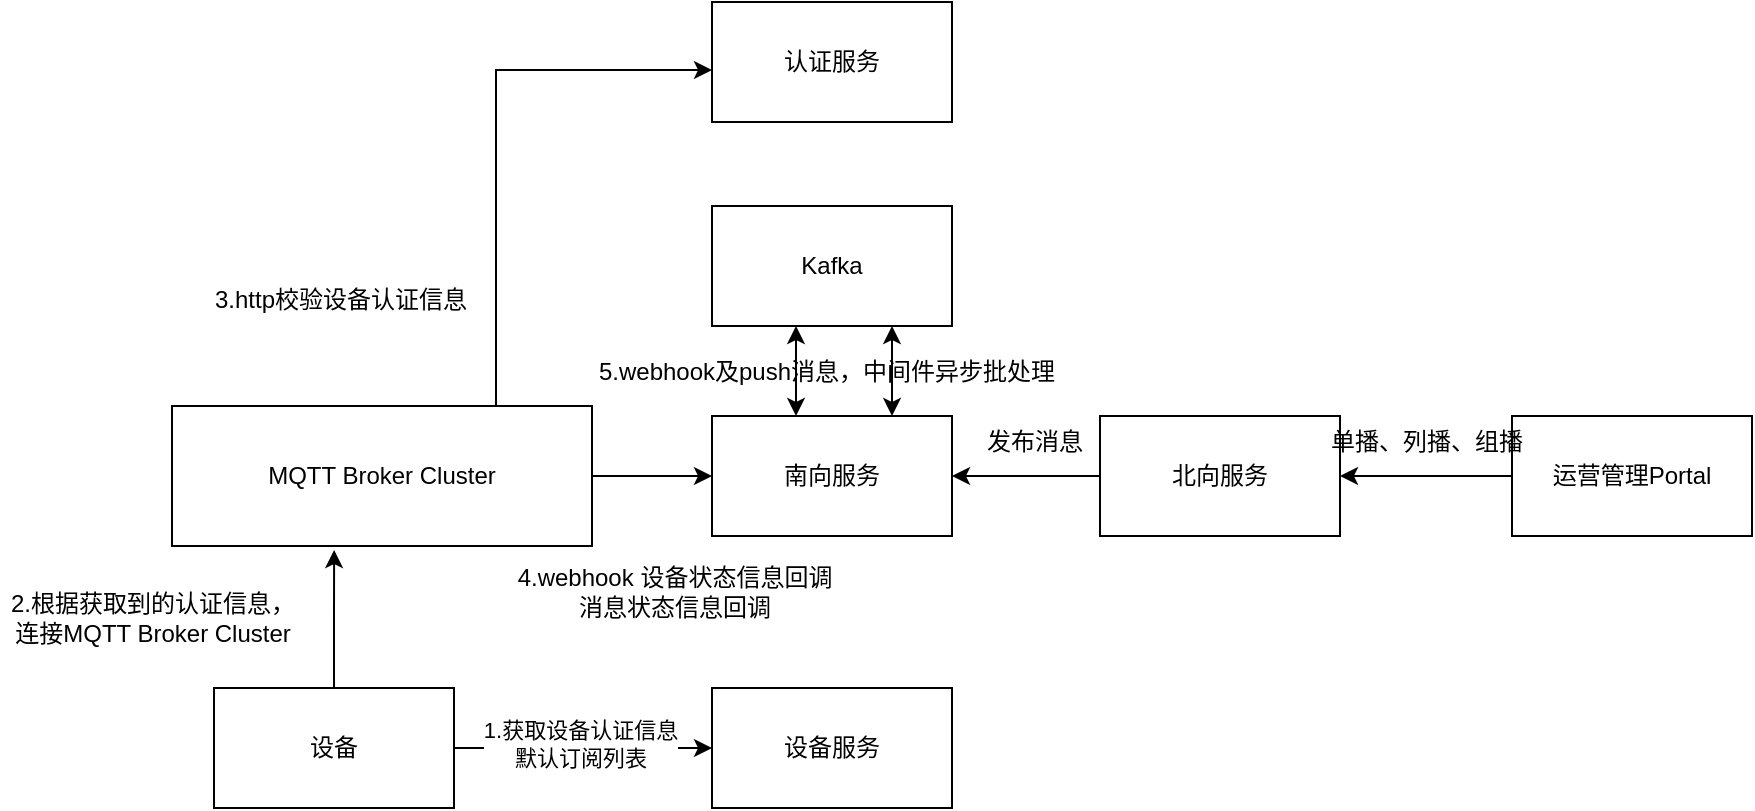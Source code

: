 <mxfile version="14.2.9" type="github">
  <diagram id="3r4db8EQs7idlHm0eR0u" name="第 1 页">
    <mxGraphModel dx="1260" dy="874" grid="0" gridSize="10" guides="1" tooltips="1" connect="1" arrows="1" fold="1" page="0" pageScale="1" pageWidth="827" pageHeight="1169" math="0" shadow="0">
      <root>
        <mxCell id="0" />
        <mxCell id="1" parent="0" />
        <mxCell id="bzTYLXjKifPnCs00Gsb_-12" value="" style="edgeStyle=orthogonalEdgeStyle;rounded=0;orthogonalLoop=1;jettySize=auto;html=1;" edge="1" parent="1" source="bzTYLXjKifPnCs00Gsb_-1" target="bzTYLXjKifPnCs00Gsb_-2">
          <mxGeometry relative="1" as="geometry">
            <Array as="points">
              <mxPoint x="152" y="-58" />
            </Array>
          </mxGeometry>
        </mxCell>
        <mxCell id="bzTYLXjKifPnCs00Gsb_-17" value="" style="edgeStyle=orthogonalEdgeStyle;rounded=0;orthogonalLoop=1;jettySize=auto;html=1;" edge="1" parent="1" source="bzTYLXjKifPnCs00Gsb_-1" target="bzTYLXjKifPnCs00Gsb_-3">
          <mxGeometry relative="1" as="geometry" />
        </mxCell>
        <mxCell id="bzTYLXjKifPnCs00Gsb_-1" value="MQTT Broker Cluster" style="rounded=0;whiteSpace=wrap;html=1;" vertex="1" parent="1">
          <mxGeometry x="-10" y="110" width="210" height="70" as="geometry" />
        </mxCell>
        <mxCell id="bzTYLXjKifPnCs00Gsb_-2" value="认证服务" style="rounded=0;whiteSpace=wrap;html=1;" vertex="1" parent="1">
          <mxGeometry x="260" y="-92" width="120" height="60" as="geometry" />
        </mxCell>
        <mxCell id="bzTYLXjKifPnCs00Gsb_-28" value="" style="edgeStyle=orthogonalEdgeStyle;rounded=0;orthogonalLoop=1;jettySize=auto;html=1;startArrow=classic;startFill=1;" edge="1" parent="1" source="bzTYLXjKifPnCs00Gsb_-3" target="bzTYLXjKifPnCs00Gsb_-7">
          <mxGeometry relative="1" as="geometry">
            <Array as="points">
              <mxPoint x="350" y="87" />
              <mxPoint x="350" y="87" />
            </Array>
          </mxGeometry>
        </mxCell>
        <mxCell id="bzTYLXjKifPnCs00Gsb_-3" value="南向服务" style="rounded=0;whiteSpace=wrap;html=1;" vertex="1" parent="1">
          <mxGeometry x="260" y="115" width="120" height="60" as="geometry" />
        </mxCell>
        <mxCell id="bzTYLXjKifPnCs00Gsb_-10" value="" style="edgeStyle=orthogonalEdgeStyle;rounded=0;orthogonalLoop=1;jettySize=auto;html=1;" edge="1" parent="1" source="bzTYLXjKifPnCs00Gsb_-5" target="bzTYLXjKifPnCs00Gsb_-8">
          <mxGeometry relative="1" as="geometry" />
        </mxCell>
        <mxCell id="bzTYLXjKifPnCs00Gsb_-11" value="1.获取设备认证信息&lt;br&gt;默认订阅列表" style="edgeLabel;html=1;align=center;verticalAlign=middle;resizable=0;points=[];" vertex="1" connectable="0" parent="bzTYLXjKifPnCs00Gsb_-10">
          <mxGeometry x="-0.282" y="2" relative="1" as="geometry">
            <mxPoint x="16" as="offset" />
          </mxGeometry>
        </mxCell>
        <mxCell id="bzTYLXjKifPnCs00Gsb_-13" value="" style="edgeStyle=orthogonalEdgeStyle;rounded=0;orthogonalLoop=1;jettySize=auto;html=1;entryX=0.386;entryY=1.029;entryDx=0;entryDy=0;entryPerimeter=0;" edge="1" parent="1" source="bzTYLXjKifPnCs00Gsb_-5" target="bzTYLXjKifPnCs00Gsb_-1">
          <mxGeometry relative="1" as="geometry" />
        </mxCell>
        <mxCell id="bzTYLXjKifPnCs00Gsb_-5" value="设备" style="rounded=0;whiteSpace=wrap;html=1;" vertex="1" parent="1">
          <mxGeometry x="11" y="251" width="120" height="60" as="geometry" />
        </mxCell>
        <mxCell id="bzTYLXjKifPnCs00Gsb_-7" value="Kafka" style="rounded=0;whiteSpace=wrap;html=1;" vertex="1" parent="1">
          <mxGeometry x="260" y="10" width="120" height="60" as="geometry" />
        </mxCell>
        <mxCell id="bzTYLXjKifPnCs00Gsb_-8" value="设备服务" style="rounded=0;whiteSpace=wrap;html=1;" vertex="1" parent="1">
          <mxGeometry x="260" y="251" width="120" height="60" as="geometry" />
        </mxCell>
        <mxCell id="bzTYLXjKifPnCs00Gsb_-14" value="2.根据获取到的认证信息，&lt;br&gt;连接MQTT Broker Cluster" style="text;html=1;align=center;verticalAlign=middle;resizable=0;points=[];autosize=1;" vertex="1" parent="1">
          <mxGeometry x="-96" y="200" width="152" height="32" as="geometry" />
        </mxCell>
        <mxCell id="bzTYLXjKifPnCs00Gsb_-15" value="3.http校验设备认证信息" style="text;html=1;align=center;verticalAlign=middle;resizable=0;points=[];autosize=1;" vertex="1" parent="1">
          <mxGeometry x="6" y="48" width="136" height="18" as="geometry" />
        </mxCell>
        <mxCell id="bzTYLXjKifPnCs00Gsb_-25" value="" style="edgeStyle=orthogonalEdgeStyle;rounded=0;orthogonalLoop=1;jettySize=auto;html=1;" edge="1" parent="1" source="bzTYLXjKifPnCs00Gsb_-16" target="bzTYLXjKifPnCs00Gsb_-3">
          <mxGeometry relative="1" as="geometry" />
        </mxCell>
        <mxCell id="bzTYLXjKifPnCs00Gsb_-16" value="北向服务" style="rounded=0;whiteSpace=wrap;html=1;" vertex="1" parent="1">
          <mxGeometry x="454" y="115" width="120" height="60" as="geometry" />
        </mxCell>
        <mxCell id="bzTYLXjKifPnCs00Gsb_-18" value="4.webhook 设备状态信息回调&lt;br&gt;消息状态信息回调" style="text;html=1;align=center;verticalAlign=middle;resizable=0;points=[];autosize=1;" vertex="1" parent="1">
          <mxGeometry x="157" y="187" width="167" height="32" as="geometry" />
        </mxCell>
        <mxCell id="bzTYLXjKifPnCs00Gsb_-24" value="" style="edgeStyle=orthogonalEdgeStyle;rounded=0;orthogonalLoop=1;jettySize=auto;html=1;" edge="1" parent="1" source="bzTYLXjKifPnCs00Gsb_-19" target="bzTYLXjKifPnCs00Gsb_-16">
          <mxGeometry relative="1" as="geometry" />
        </mxCell>
        <mxCell id="bzTYLXjKifPnCs00Gsb_-19" value="&lt;p class=&quot;p0&quot; style=&quot;margin-top: 0pt ; margin-bottom: 0pt&quot;&gt;&lt;span&gt;运营管理&lt;font style=&quot;font-size: 12px&quot;&gt;Portal&lt;/font&gt;&lt;/span&gt;&lt;/p&gt;" style="rounded=0;whiteSpace=wrap;html=1;" vertex="1" parent="1">
          <mxGeometry x="660" y="115" width="120" height="60" as="geometry" />
        </mxCell>
        <mxCell id="bzTYLXjKifPnCs00Gsb_-26" value="发布消息" style="text;html=1;align=center;verticalAlign=middle;resizable=0;points=[];autosize=1;" vertex="1" parent="1">
          <mxGeometry x="392" y="119" width="58" height="18" as="geometry" />
        </mxCell>
        <mxCell id="bzTYLXjKifPnCs00Gsb_-27" value="单播、列播、组播" style="text;html=1;align=center;verticalAlign=middle;resizable=0;points=[];autosize=1;" vertex="1" parent="1">
          <mxGeometry x="564" y="119" width="106" height="18" as="geometry" />
        </mxCell>
        <mxCell id="bzTYLXjKifPnCs00Gsb_-29" value="5.webhook及push消息，中间件异步批处理" style="text;html=1;align=center;verticalAlign=middle;resizable=0;points=[];autosize=1;" vertex="1" parent="1">
          <mxGeometry x="198" y="84" width="238" height="18" as="geometry" />
        </mxCell>
        <mxCell id="bzTYLXjKifPnCs00Gsb_-30" value="" style="edgeStyle=orthogonalEdgeStyle;rounded=0;orthogonalLoop=1;jettySize=auto;html=1;startArrow=classic;startFill=1;" edge="1" parent="1" source="bzTYLXjKifPnCs00Gsb_-3" target="bzTYLXjKifPnCs00Gsb_-7">
          <mxGeometry relative="1" as="geometry">
            <mxPoint x="320" y="115" as="sourcePoint" />
            <mxPoint x="320" y="70" as="targetPoint" />
            <Array as="points">
              <mxPoint x="302" y="91" />
              <mxPoint x="302" y="91" />
            </Array>
          </mxGeometry>
        </mxCell>
      </root>
    </mxGraphModel>
  </diagram>
</mxfile>
